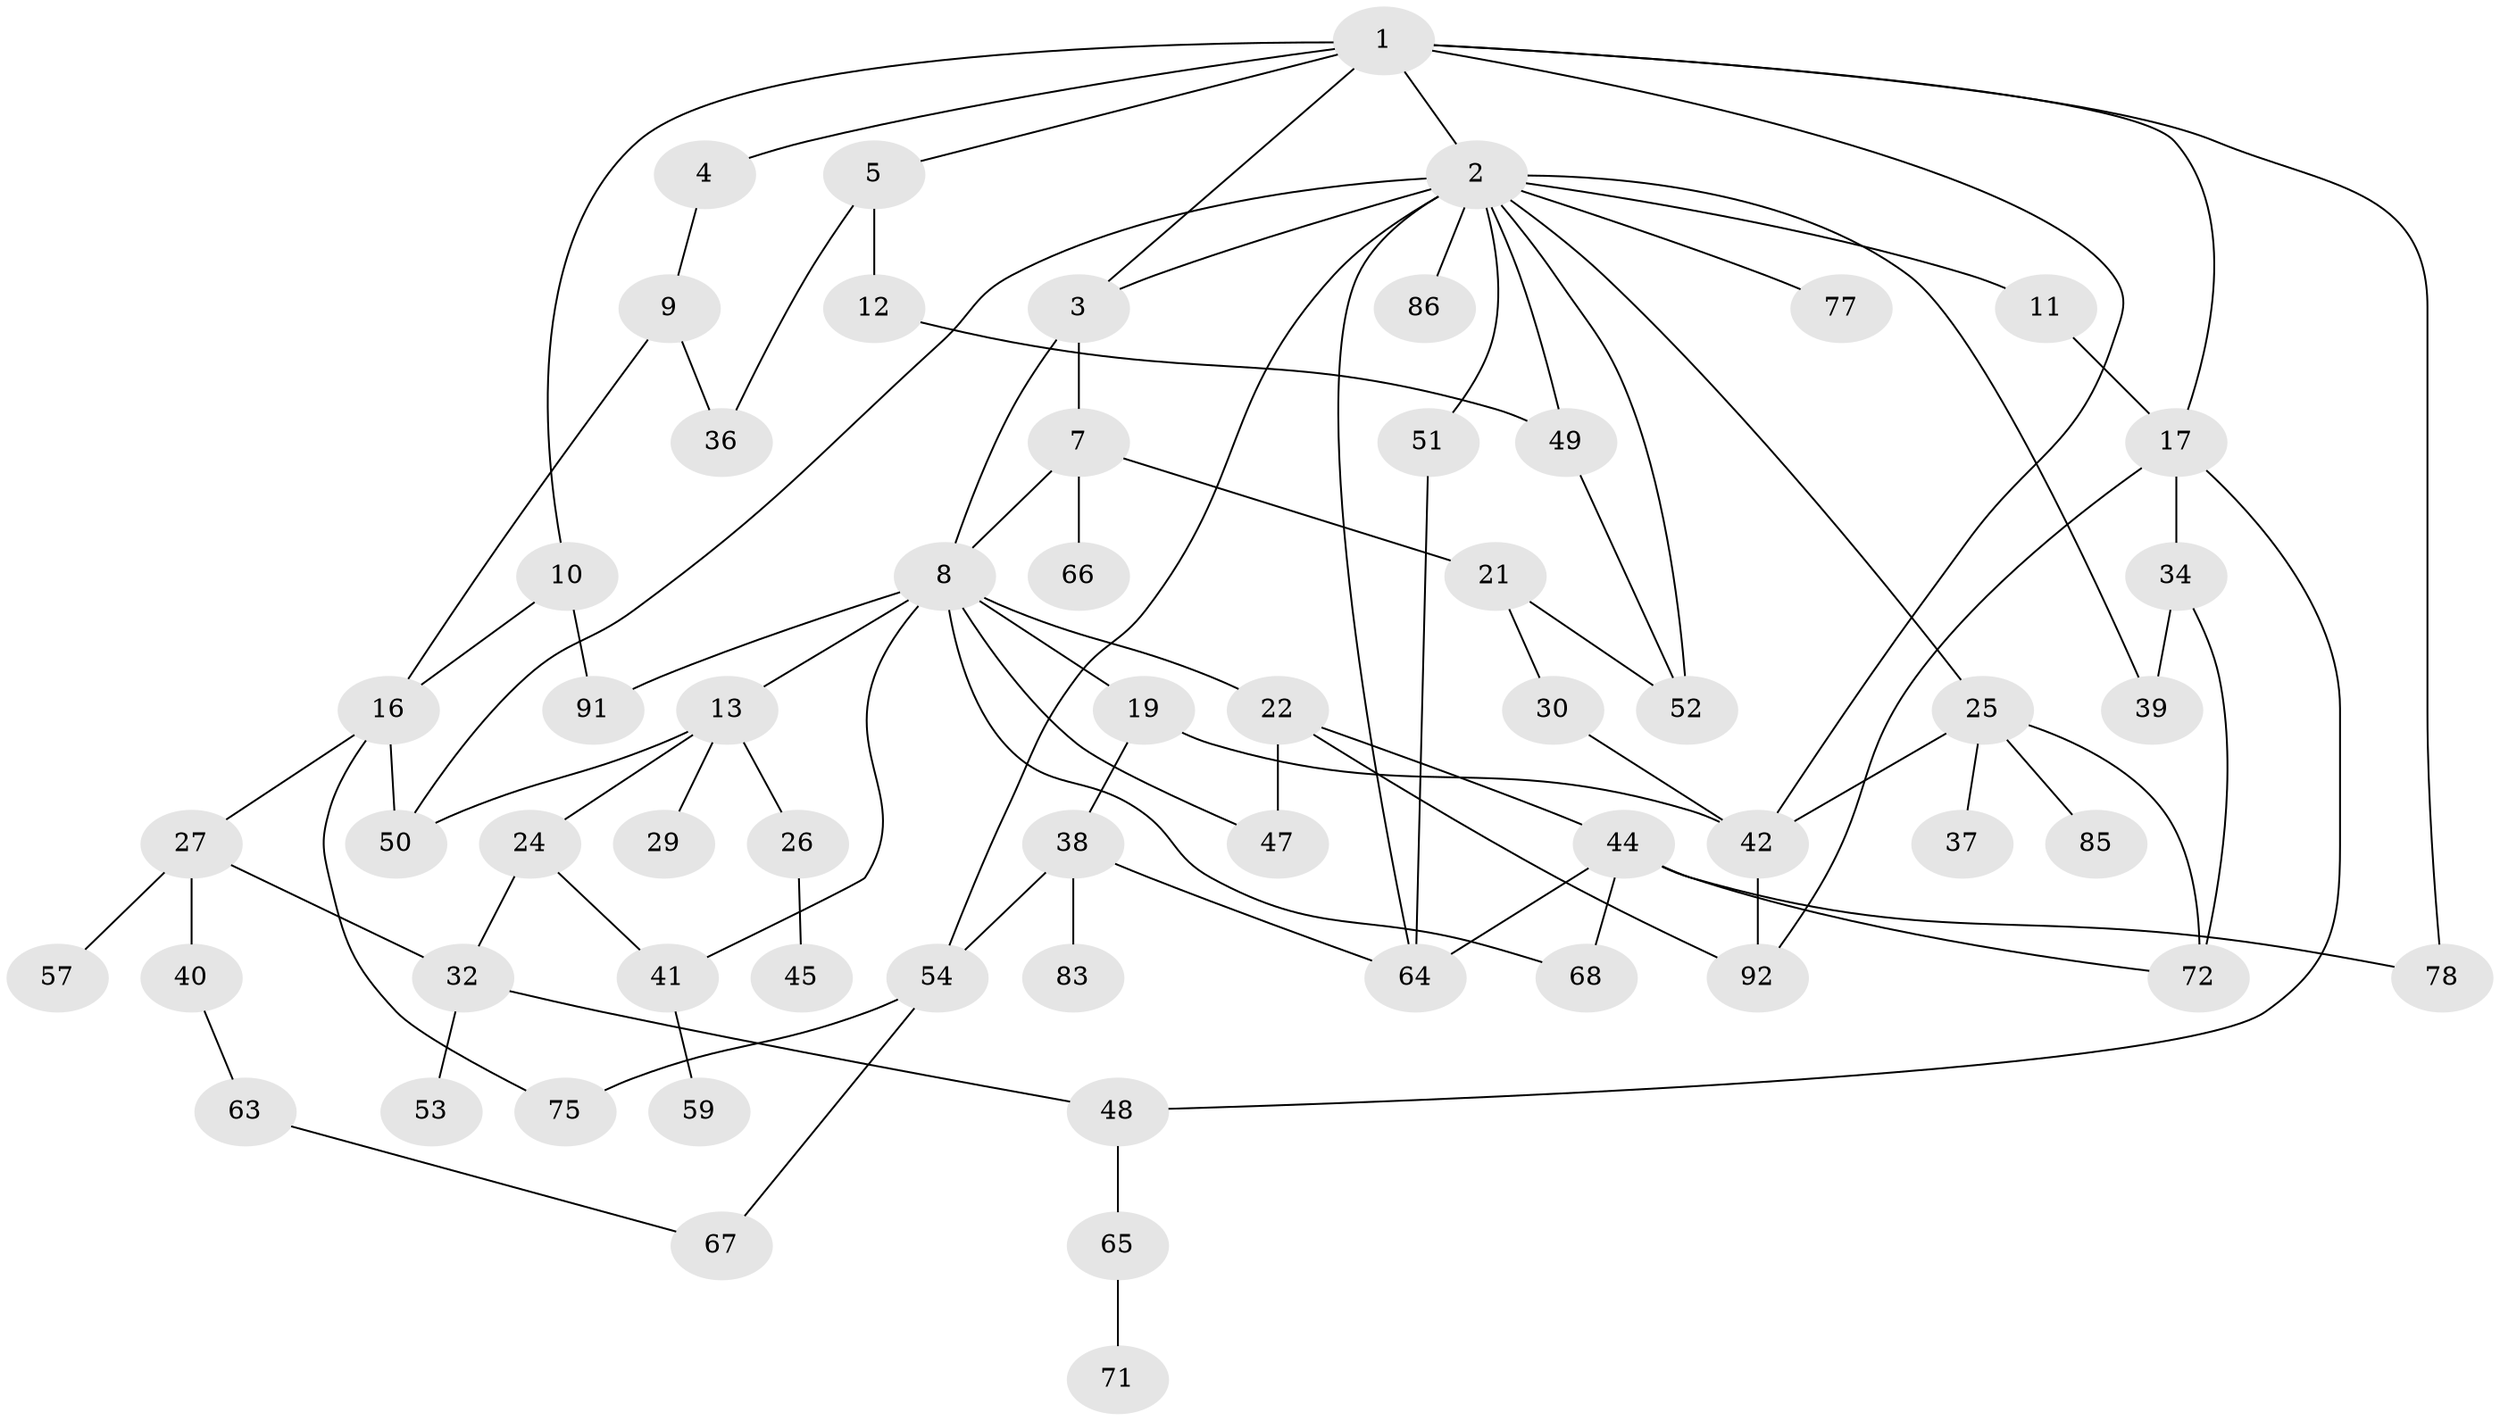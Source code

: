 // Generated by graph-tools (version 1.1) at 2025/51/02/27/25 19:51:39]
// undirected, 60 vertices, 90 edges
graph export_dot {
graph [start="1"]
  node [color=gray90,style=filled];
  1 [super="+6"];
  2 [super="+14"];
  3 [super="+55"];
  4;
  5 [super="+56"];
  7 [super="+15"];
  8 [super="+18"];
  9 [super="+31"];
  10 [super="+20"];
  11 [super="+43"];
  12 [super="+88"];
  13;
  16 [super="+23"];
  17 [super="+28"];
  19;
  21;
  22;
  24 [super="+84"];
  25 [super="+69"];
  26 [super="+58"];
  27 [super="+74"];
  29 [super="+87"];
  30;
  32 [super="+33"];
  34 [super="+35"];
  36 [super="+79"];
  37;
  38 [super="+60"];
  39 [super="+62"];
  40;
  41;
  42 [super="+81"];
  44 [super="+46"];
  45;
  47;
  48 [super="+80"];
  49;
  50 [super="+82"];
  51;
  52 [super="+90"];
  53;
  54 [super="+61"];
  57 [super="+70"];
  59;
  63;
  64 [super="+76"];
  65;
  66;
  67;
  68;
  71;
  72 [super="+73"];
  75;
  77;
  78;
  83 [super="+89"];
  85;
  86;
  91;
  92 [super="+93"];
  1 -- 2;
  1 -- 4;
  1 -- 5;
  1 -- 10;
  1 -- 17;
  1 -- 3;
  1 -- 42;
  1 -- 78;
  2 -- 3 [weight=2];
  2 -- 11;
  2 -- 77;
  2 -- 86;
  2 -- 54;
  2 -- 64;
  2 -- 49;
  2 -- 50;
  2 -- 51;
  2 -- 52;
  2 -- 25;
  2 -- 39;
  3 -- 7;
  3 -- 8;
  4 -- 9;
  5 -- 12;
  5 -- 36;
  7 -- 8;
  7 -- 66;
  7 -- 21;
  8 -- 13;
  8 -- 68;
  8 -- 19;
  8 -- 22;
  8 -- 41;
  8 -- 91;
  8 -- 47;
  9 -- 16;
  9 -- 36;
  10 -- 91;
  10 -- 16;
  11 -- 17;
  12 -- 49;
  13 -- 24;
  13 -- 26;
  13 -- 29;
  13 -- 50;
  16 -- 50;
  16 -- 75;
  16 -- 27;
  17 -- 34;
  17 -- 48;
  17 -- 92;
  19 -- 38;
  19 -- 42;
  21 -- 30;
  21 -- 52;
  22 -- 44;
  22 -- 47;
  22 -- 92;
  24 -- 32;
  24 -- 41;
  25 -- 37;
  25 -- 72;
  25 -- 42;
  25 -- 85;
  26 -- 45;
  27 -- 40;
  27 -- 57;
  27 -- 32;
  30 -- 42;
  32 -- 53;
  32 -- 48;
  34 -- 39;
  34 -- 72;
  38 -- 54;
  38 -- 64;
  38 -- 83;
  40 -- 63;
  41 -- 59;
  42 -- 92;
  44 -- 68;
  44 -- 72;
  44 -- 78;
  44 -- 64;
  48 -- 65;
  49 -- 52;
  51 -- 64;
  54 -- 75;
  54 -- 67;
  63 -- 67;
  65 -- 71;
}
